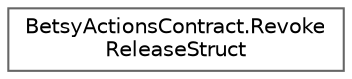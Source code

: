 digraph "Graphical Class Hierarchy"
{
 // LATEX_PDF_SIZE
  bgcolor="transparent";
  edge [fontname=Helvetica,fontsize=10,labelfontname=Helvetica,labelfontsize=10];
  node [fontname=Helvetica,fontsize=10,shape=box,height=0.2,width=0.4];
  rankdir="LR";
  Node0 [id="Node000000",label="BetsyActionsContract.Revoke\lReleaseStruct",height=0.2,width=0.4,color="grey40", fillcolor="white", style="filled",URL="$struct_betsy_actions_contract_1_1_revoke_release_struct.html",tooltip=" "];
}
